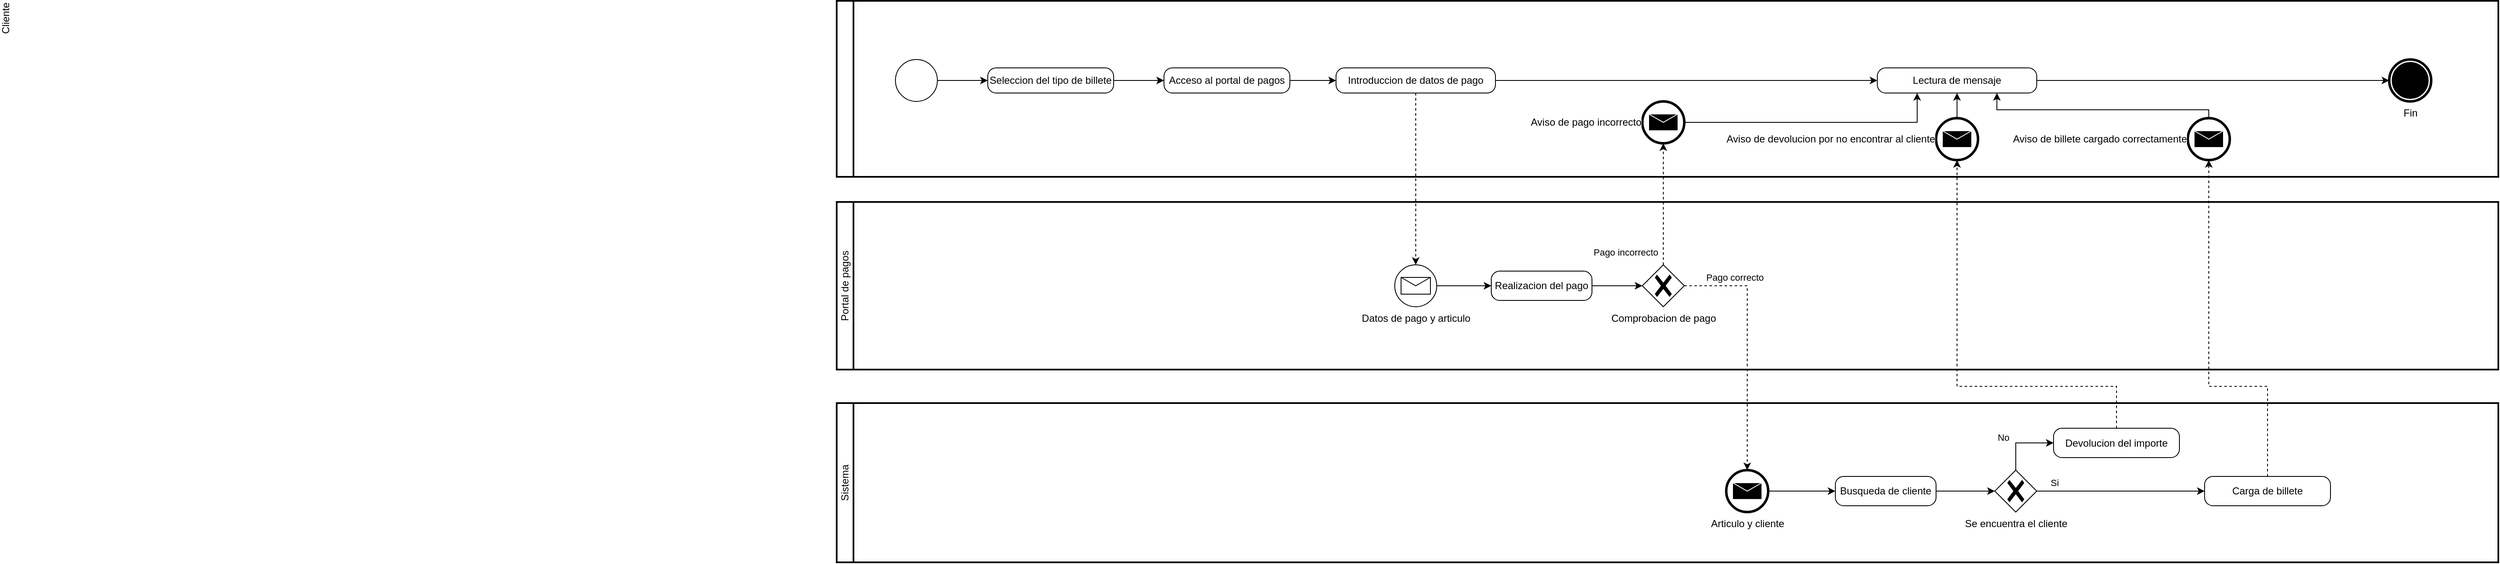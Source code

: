 <mxfile version="20.7.3" type="device"><diagram name="Page-1" id="2a216829-ef6e-dabb-86c1-c78162f3ba2b"><mxGraphModel dx="2163" dy="774" grid="1" gridSize="10" guides="1" tooltips="1" connect="1" arrows="1" fold="1" page="1" pageScale="1" pageWidth="850" pageHeight="1100" background="none" math="0" shadow="0"><root><mxCell id="0"/><mxCell id="1" parent="0"/><mxCell id="zQ9GRsHmNTR1tF8A57wF-2" value="Cliente&lt;br&gt;" style="swimlane;html=1;startSize=20;fontStyle=0;collapsible=0;horizontal=0;swimlaneLine=1;swimlaneFillColor=#ffffff;strokeWidth=2;whiteSpace=wrap;labelPosition=left;verticalLabelPosition=middle;align=right;verticalAlign=middle;" vertex="1" parent="1"><mxGeometry x="170" y="260" width="1980" height="210" as="geometry"/></mxCell><mxCell id="zQ9GRsHmNTR1tF8A57wF-4" style="edgeStyle=orthogonalEdgeStyle;rounded=0;orthogonalLoop=1;jettySize=auto;html=1;" edge="1" parent="zQ9GRsHmNTR1tF8A57wF-2" source="zQ9GRsHmNTR1tF8A57wF-1" target="zQ9GRsHmNTR1tF8A57wF-3"><mxGeometry relative="1" as="geometry"/></mxCell><mxCell id="zQ9GRsHmNTR1tF8A57wF-1" value="" style="points=[[0.145,0.145,0],[0.5,0,0],[0.855,0.145,0],[1,0.5,0],[0.855,0.855,0],[0.5,1,0],[0.145,0.855,0],[0,0.5,0]];shape=mxgraph.bpmn.event;html=1;verticalLabelPosition=bottom;labelBackgroundColor=#ffffff;verticalAlign=top;align=center;perimeter=ellipsePerimeter;outlineConnect=0;aspect=fixed;outline=standard;symbol=general;" vertex="1" parent="zQ9GRsHmNTR1tF8A57wF-2"><mxGeometry x="70" y="70" width="50" height="50" as="geometry"/></mxCell><mxCell id="zQ9GRsHmNTR1tF8A57wF-10" style="edgeStyle=orthogonalEdgeStyle;rounded=0;orthogonalLoop=1;jettySize=auto;html=1;entryX=0;entryY=0.5;entryDx=0;entryDy=0;entryPerimeter=0;" edge="1" parent="zQ9GRsHmNTR1tF8A57wF-2" source="zQ9GRsHmNTR1tF8A57wF-3" target="zQ9GRsHmNTR1tF8A57wF-9"><mxGeometry relative="1" as="geometry"/></mxCell><mxCell id="zQ9GRsHmNTR1tF8A57wF-3" value="Seleccion del tipo de billete" style="points=[[0.25,0,0],[0.5,0,0],[0.75,0,0],[1,0.25,0],[1,0.5,0],[1,0.75,0],[0.75,1,0],[0.5,1,0],[0.25,1,0],[0,0.75,0],[0,0.5,0],[0,0.25,0]];shape=mxgraph.bpmn.task;whiteSpace=wrap;rectStyle=rounded;size=10;html=1;taskMarker=abstract;" vertex="1" parent="zQ9GRsHmNTR1tF8A57wF-2"><mxGeometry x="180" y="80" width="150" height="30" as="geometry"/></mxCell><mxCell id="zQ9GRsHmNTR1tF8A57wF-12" style="edgeStyle=orthogonalEdgeStyle;rounded=0;orthogonalLoop=1;jettySize=auto;html=1;entryX=0;entryY=0.5;entryDx=0;entryDy=0;entryPerimeter=0;" edge="1" parent="zQ9GRsHmNTR1tF8A57wF-2" source="zQ9GRsHmNTR1tF8A57wF-9" target="zQ9GRsHmNTR1tF8A57wF-11"><mxGeometry relative="1" as="geometry"/></mxCell><mxCell id="zQ9GRsHmNTR1tF8A57wF-9" value="Acceso&amp;nbsp;al portal de pagos" style="points=[[0.25,0,0],[0.5,0,0],[0.75,0,0],[1,0.25,0],[1,0.5,0],[1,0.75,0],[0.75,1,0],[0.5,1,0],[0.25,1,0],[0,0.75,0],[0,0.5,0],[0,0.25,0]];shape=mxgraph.bpmn.task;whiteSpace=wrap;rectStyle=rounded;size=10;html=1;taskMarker=abstract;" vertex="1" parent="zQ9GRsHmNTR1tF8A57wF-2"><mxGeometry x="390" y="80" width="150" height="30" as="geometry"/></mxCell><mxCell id="zQ9GRsHmNTR1tF8A57wF-28" style="edgeStyle=orthogonalEdgeStyle;rounded=0;orthogonalLoop=1;jettySize=auto;html=1;entryX=0;entryY=0.5;entryDx=0;entryDy=0;entryPerimeter=0;" edge="1" parent="zQ9GRsHmNTR1tF8A57wF-2" source="zQ9GRsHmNTR1tF8A57wF-11" target="zQ9GRsHmNTR1tF8A57wF-29"><mxGeometry relative="1" as="geometry"/></mxCell><mxCell id="zQ9GRsHmNTR1tF8A57wF-11" value="Introduccion de datos de pago" style="points=[[0.25,0,0],[0.5,0,0],[0.75,0,0],[1,0.25,0],[1,0.5,0],[1,0.75,0],[0.75,1,0],[0.5,1,0],[0.25,1,0],[0,0.75,0],[0,0.5,0],[0,0.25,0]];shape=mxgraph.bpmn.task;whiteSpace=wrap;rectStyle=rounded;size=10;html=1;taskMarker=abstract;" vertex="1" parent="zQ9GRsHmNTR1tF8A57wF-2"><mxGeometry x="595" y="80" width="190" height="30" as="geometry"/></mxCell><mxCell id="zQ9GRsHmNTR1tF8A57wF-27" style="edgeStyle=orthogonalEdgeStyle;rounded=0;orthogonalLoop=1;jettySize=auto;html=1;entryX=0.25;entryY=1;entryDx=0;entryDy=0;entryPerimeter=0;" edge="1" parent="zQ9GRsHmNTR1tF8A57wF-2" source="zQ9GRsHmNTR1tF8A57wF-23" target="zQ9GRsHmNTR1tF8A57wF-29"><mxGeometry relative="1" as="geometry"/></mxCell><mxCell id="zQ9GRsHmNTR1tF8A57wF-23" value="Aviso de pago incorrecto" style="points=[[0.145,0.145,0],[0.5,0,0],[0.855,0.145,0],[1,0.5,0],[0.855,0.855,0],[0.5,1,0],[0.145,0.855,0],[0,0.5,0]];shape=mxgraph.bpmn.event;html=1;verticalLabelPosition=middle;labelBackgroundColor=#ffffff;verticalAlign=middle;align=right;perimeter=ellipsePerimeter;outlineConnect=0;aspect=fixed;outline=end;symbol=message;labelPosition=left;" vertex="1" parent="zQ9GRsHmNTR1tF8A57wF-2"><mxGeometry x="960" y="120" width="50" height="50" as="geometry"/></mxCell><mxCell id="zQ9GRsHmNTR1tF8A57wF-26" value="Fin" style="points=[[0.145,0.145,0],[0.5,0,0],[0.855,0.145,0],[1,0.5,0],[0.855,0.855,0],[0.5,1,0],[0.145,0.855,0],[0,0.5,0]];shape=mxgraph.bpmn.event;html=1;verticalLabelPosition=bottom;labelBackgroundColor=#ffffff;verticalAlign=top;align=center;perimeter=ellipsePerimeter;outlineConnect=0;aspect=fixed;outline=end;symbol=terminate;" vertex="1" parent="zQ9GRsHmNTR1tF8A57wF-2"><mxGeometry x="1850" y="70" width="50" height="50" as="geometry"/></mxCell><mxCell id="zQ9GRsHmNTR1tF8A57wF-30" style="edgeStyle=orthogonalEdgeStyle;rounded=0;orthogonalLoop=1;jettySize=auto;html=1;entryX=0;entryY=0.5;entryDx=0;entryDy=0;entryPerimeter=0;" edge="1" parent="zQ9GRsHmNTR1tF8A57wF-2" source="zQ9GRsHmNTR1tF8A57wF-29" target="zQ9GRsHmNTR1tF8A57wF-26"><mxGeometry relative="1" as="geometry"/></mxCell><mxCell id="zQ9GRsHmNTR1tF8A57wF-29" value="Lectura de mensaje" style="points=[[0.25,0,0],[0.5,0,0],[0.75,0,0],[1,0.25,0],[1,0.5,0],[1,0.75,0],[0.75,1,0],[0.5,1,0],[0.25,1,0],[0,0.75,0],[0,0.5,0],[0,0.25,0]];shape=mxgraph.bpmn.task;whiteSpace=wrap;rectStyle=rounded;size=10;html=1;taskMarker=abstract;" vertex="1" parent="zQ9GRsHmNTR1tF8A57wF-2"><mxGeometry x="1240" y="80" width="190" height="30" as="geometry"/></mxCell><mxCell id="zQ9GRsHmNTR1tF8A57wF-44" style="edgeStyle=orthogonalEdgeStyle;rounded=0;orthogonalLoop=1;jettySize=auto;html=1;entryX=0.5;entryY=1;entryDx=0;entryDy=0;entryPerimeter=0;exitX=0.5;exitY=0;exitDx=0;exitDy=0;exitPerimeter=0;" edge="1" parent="zQ9GRsHmNTR1tF8A57wF-2" source="zQ9GRsHmNTR1tF8A57wF-56" target="zQ9GRsHmNTR1tF8A57wF-29"><mxGeometry relative="1" as="geometry"><mxPoint x="1335" y="140" as="sourcePoint"/></mxGeometry></mxCell><mxCell id="zQ9GRsHmNTR1tF8A57wF-53" style="edgeStyle=orthogonalEdgeStyle;rounded=0;orthogonalLoop=1;jettySize=auto;html=1;entryX=0.75;entryY=1;entryDx=0;entryDy=0;entryPerimeter=0;exitX=0.5;exitY=0;exitDx=0;exitDy=0;exitPerimeter=0;" edge="1" parent="zQ9GRsHmNTR1tF8A57wF-2" source="zQ9GRsHmNTR1tF8A57wF-58" target="zQ9GRsHmNTR1tF8A57wF-29"><mxGeometry relative="1" as="geometry"><mxPoint x="1635" y="140" as="sourcePoint"/><Array as="points"><mxPoint x="1635" y="130"/><mxPoint x="1383" y="130"/></Array></mxGeometry></mxCell><mxCell id="zQ9GRsHmNTR1tF8A57wF-56" value="Aviso de devolucion por no encontrar al cliente&lt;br&gt;" style="points=[[0.145,0.145,0],[0.5,0,0],[0.855,0.145,0],[1,0.5,0],[0.855,0.855,0],[0.5,1,0],[0.145,0.855,0],[0,0.5,0]];shape=mxgraph.bpmn.event;html=1;verticalLabelPosition=middle;labelBackgroundColor=#ffffff;verticalAlign=middle;align=right;perimeter=ellipsePerimeter;outlineConnect=0;aspect=fixed;outline=end;symbol=message;labelPosition=left;" vertex="1" parent="zQ9GRsHmNTR1tF8A57wF-2"><mxGeometry x="1310" y="140" width="50" height="50" as="geometry"/></mxCell><mxCell id="zQ9GRsHmNTR1tF8A57wF-58" value="&lt;span style=&quot;text-align: right;&quot;&gt;Aviso de billete cargado correctamente&lt;/span&gt;" style="points=[[0.145,0.145,0],[0.5,0,0],[0.855,0.145,0],[1,0.5,0],[0.855,0.855,0],[0.5,1,0],[0.145,0.855,0],[0,0.5,0]];shape=mxgraph.bpmn.event;html=1;verticalLabelPosition=middle;labelBackgroundColor=#ffffff;verticalAlign=middle;align=right;perimeter=ellipsePerimeter;outlineConnect=0;aspect=fixed;outline=end;symbol=message;labelPosition=left;" vertex="1" parent="zQ9GRsHmNTR1tF8A57wF-2"><mxGeometry x="1610" y="140" width="50" height="50" as="geometry"/></mxCell><mxCell id="zQ9GRsHmNTR1tF8A57wF-13" value="Portal de pagos" style="swimlane;html=1;startSize=20;fontStyle=0;collapsible=0;horizontal=0;swimlaneLine=1;swimlaneFillColor=#ffffff;strokeWidth=2;whiteSpace=wrap;" vertex="1" parent="1"><mxGeometry x="170" y="500" width="1980" height="200" as="geometry"/></mxCell><mxCell id="zQ9GRsHmNTR1tF8A57wF-33" style="edgeStyle=orthogonalEdgeStyle;rounded=0;orthogonalLoop=1;jettySize=auto;html=1;entryX=0;entryY=0.5;entryDx=0;entryDy=0;entryPerimeter=0;" edge="1" parent="zQ9GRsHmNTR1tF8A57wF-13" source="zQ9GRsHmNTR1tF8A57wF-18" target="zQ9GRsHmNTR1tF8A57wF-31"><mxGeometry relative="1" as="geometry"/></mxCell><mxCell id="zQ9GRsHmNTR1tF8A57wF-18" value="Datos de pago y articulo" style="points=[[0.145,0.145,0],[0.5,0,0],[0.855,0.145,0],[1,0.5,0],[0.855,0.855,0],[0.5,1,0],[0.145,0.855,0],[0,0.5,0]];shape=mxgraph.bpmn.event;html=1;verticalLabelPosition=bottom;labelBackgroundColor=#ffffff;verticalAlign=top;align=center;perimeter=ellipsePerimeter;outlineConnect=0;aspect=fixed;outline=standard;symbol=message;" vertex="1" parent="zQ9GRsHmNTR1tF8A57wF-13"><mxGeometry x="665" y="75" width="50" height="50" as="geometry"/></mxCell><mxCell id="zQ9GRsHmNTR1tF8A57wF-21" value="Comprobacion de pago" style="points=[[0.25,0.25,0],[0.5,0,0],[0.75,0.25,0],[1,0.5,0],[0.75,0.75,0],[0.5,1,0],[0.25,0.75,0],[0,0.5,0]];shape=mxgraph.bpmn.gateway2;html=1;verticalLabelPosition=bottom;labelBackgroundColor=#ffffff;verticalAlign=top;align=center;perimeter=rhombusPerimeter;outlineConnect=0;outline=none;symbol=none;gwType=exclusive;" vertex="1" parent="zQ9GRsHmNTR1tF8A57wF-13"><mxGeometry x="960" y="75" width="50" height="50" as="geometry"/></mxCell><mxCell id="zQ9GRsHmNTR1tF8A57wF-34" style="edgeStyle=orthogonalEdgeStyle;rounded=0;orthogonalLoop=1;jettySize=auto;html=1;" edge="1" parent="zQ9GRsHmNTR1tF8A57wF-13" source="zQ9GRsHmNTR1tF8A57wF-31" target="zQ9GRsHmNTR1tF8A57wF-21"><mxGeometry relative="1" as="geometry"/></mxCell><mxCell id="zQ9GRsHmNTR1tF8A57wF-31" value="Realizacion del pago" style="points=[[0.25,0,0],[0.5,0,0],[0.75,0,0],[1,0.25,0],[1,0.5,0],[1,0.75,0],[0.75,1,0],[0.5,1,0],[0.25,1,0],[0,0.75,0],[0,0.5,0],[0,0.25,0]];shape=mxgraph.bpmn.task;whiteSpace=wrap;rectStyle=rounded;size=10;html=1;taskMarker=abstract;" vertex="1" parent="zQ9GRsHmNTR1tF8A57wF-13"><mxGeometry x="780" y="82.5" width="120" height="35" as="geometry"/></mxCell><mxCell id="zQ9GRsHmNTR1tF8A57wF-19" style="edgeStyle=orthogonalEdgeStyle;rounded=0;orthogonalLoop=1;jettySize=auto;html=1;entryX=0.5;entryY=0;entryDx=0;entryDy=0;entryPerimeter=0;dashed=1;" edge="1" parent="1" source="zQ9GRsHmNTR1tF8A57wF-11" target="zQ9GRsHmNTR1tF8A57wF-18"><mxGeometry relative="1" as="geometry"/></mxCell><mxCell id="zQ9GRsHmNTR1tF8A57wF-24" value="Pago incorrecto" style="edgeStyle=orthogonalEdgeStyle;rounded=0;orthogonalLoop=1;jettySize=auto;html=1;entryX=0.5;entryY=1;entryDx=0;entryDy=0;entryPerimeter=0;exitX=0.5;exitY=0;exitDx=0;exitDy=0;exitPerimeter=0;dashed=1;" edge="1" parent="1" source="zQ9GRsHmNTR1tF8A57wF-21" target="zQ9GRsHmNTR1tF8A57wF-23"><mxGeometry x="-0.793" y="45" relative="1" as="geometry"><Array as="points"><mxPoint x="1155" y="510"/><mxPoint x="1155" y="510"/></Array><mxPoint as="offset"/></mxGeometry></mxCell><mxCell id="zQ9GRsHmNTR1tF8A57wF-35" value="Sistema" style="swimlane;html=1;startSize=20;fontStyle=0;collapsible=0;horizontal=0;swimlaneLine=1;swimlaneFillColor=#ffffff;strokeWidth=2;whiteSpace=wrap;" vertex="1" parent="1"><mxGeometry x="170" y="740" width="1980" height="190" as="geometry"/></mxCell><mxCell id="zQ9GRsHmNTR1tF8A57wF-40" style="edgeStyle=orthogonalEdgeStyle;rounded=0;orthogonalLoop=1;jettySize=auto;html=1;entryX=0;entryY=0.5;entryDx=0;entryDy=0;entryPerimeter=0;" edge="1" parent="zQ9GRsHmNTR1tF8A57wF-35" source="zQ9GRsHmNTR1tF8A57wF-36" target="zQ9GRsHmNTR1tF8A57wF-39"><mxGeometry relative="1" as="geometry"/></mxCell><mxCell id="zQ9GRsHmNTR1tF8A57wF-36" value="Articulo y cliente" style="points=[[0.145,0.145,0],[0.5,0,0],[0.855,0.145,0],[1,0.5,0],[0.855,0.855,0],[0.5,1,0],[0.145,0.855,0],[0,0.5,0]];shape=mxgraph.bpmn.event;html=1;verticalLabelPosition=bottom;labelBackgroundColor=#ffffff;verticalAlign=top;align=center;perimeter=ellipsePerimeter;outlineConnect=0;aspect=fixed;outline=end;symbol=message;" vertex="1" parent="zQ9GRsHmNTR1tF8A57wF-35"><mxGeometry x="1060" y="80" width="50" height="50" as="geometry"/></mxCell><mxCell id="zQ9GRsHmNTR1tF8A57wF-42" style="edgeStyle=orthogonalEdgeStyle;rounded=0;orthogonalLoop=1;jettySize=auto;html=1;entryX=0;entryY=0.5;entryDx=0;entryDy=0;entryPerimeter=0;" edge="1" parent="zQ9GRsHmNTR1tF8A57wF-35" source="zQ9GRsHmNTR1tF8A57wF-39" target="zQ9GRsHmNTR1tF8A57wF-41"><mxGeometry relative="1" as="geometry"/></mxCell><mxCell id="zQ9GRsHmNTR1tF8A57wF-39" value="Busqueda de cliente" style="points=[[0.25,0,0],[0.5,0,0],[0.75,0,0],[1,0.25,0],[1,0.5,0],[1,0.75,0],[0.75,1,0],[0.5,1,0],[0.25,1,0],[0,0.75,0],[0,0.5,0],[0,0.25,0]];shape=mxgraph.bpmn.task;whiteSpace=wrap;rectStyle=rounded;size=10;html=1;taskMarker=abstract;" vertex="1" parent="zQ9GRsHmNTR1tF8A57wF-35"><mxGeometry x="1190" y="87.5" width="120" height="35" as="geometry"/></mxCell><mxCell id="zQ9GRsHmNTR1tF8A57wF-54" style="edgeStyle=orthogonalEdgeStyle;rounded=0;orthogonalLoop=1;jettySize=auto;html=1;entryX=0;entryY=0.5;entryDx=0;entryDy=0;entryPerimeter=0;" edge="1" parent="zQ9GRsHmNTR1tF8A57wF-35" source="zQ9GRsHmNTR1tF8A57wF-41" target="zQ9GRsHmNTR1tF8A57wF-50"><mxGeometry relative="1" as="geometry"/></mxCell><mxCell id="zQ9GRsHmNTR1tF8A57wF-55" value="Si" style="edgeLabel;html=1;align=center;verticalAlign=middle;resizable=0;points=[];" vertex="1" connectable="0" parent="zQ9GRsHmNTR1tF8A57wF-54"><mxGeometry x="-0.795" relative="1" as="geometry"><mxPoint y="-10" as="offset"/></mxGeometry></mxCell><mxCell id="zQ9GRsHmNTR1tF8A57wF-41" value="Se encuentra el cliente" style="points=[[0.25,0.25,0],[0.5,0,0],[0.75,0.25,0],[1,0.5,0],[0.75,0.75,0],[0.5,1,0],[0.25,0.75,0],[0,0.5,0]];shape=mxgraph.bpmn.gateway2;html=1;verticalLabelPosition=bottom;labelBackgroundColor=#ffffff;verticalAlign=top;align=center;perimeter=rhombusPerimeter;outlineConnect=0;outline=none;symbol=none;gwType=exclusive;" vertex="1" parent="zQ9GRsHmNTR1tF8A57wF-35"><mxGeometry x="1380" y="80" width="50" height="50" as="geometry"/></mxCell><mxCell id="zQ9GRsHmNTR1tF8A57wF-46" value="Devolucion del importe" style="points=[[0.25,0,0],[0.5,0,0],[0.75,0,0],[1,0.25,0],[1,0.5,0],[1,0.75,0],[0.75,1,0],[0.5,1,0],[0.25,1,0],[0,0.75,0],[0,0.5,0],[0,0.25,0]];shape=mxgraph.bpmn.task;whiteSpace=wrap;rectStyle=rounded;size=10;html=1;taskMarker=abstract;" vertex="1" parent="zQ9GRsHmNTR1tF8A57wF-35"><mxGeometry x="1450" y="30" width="150" height="35" as="geometry"/></mxCell><mxCell id="zQ9GRsHmNTR1tF8A57wF-47" style="edgeStyle=orthogonalEdgeStyle;rounded=0;orthogonalLoop=1;jettySize=auto;html=1;entryX=0;entryY=0.5;entryDx=0;entryDy=0;entryPerimeter=0;" edge="1" parent="zQ9GRsHmNTR1tF8A57wF-35" source="zQ9GRsHmNTR1tF8A57wF-41" target="zQ9GRsHmNTR1tF8A57wF-46"><mxGeometry relative="1" as="geometry"><Array as="points"><mxPoint x="1405" y="48"/></Array></mxGeometry></mxCell><mxCell id="zQ9GRsHmNTR1tF8A57wF-49" value="No" style="edgeLabel;html=1;align=center;verticalAlign=middle;resizable=0;points=[];" vertex="1" connectable="0" parent="zQ9GRsHmNTR1tF8A57wF-47"><mxGeometry x="-0.222" relative="1" as="geometry"><mxPoint x="-15" y="-9" as="offset"/></mxGeometry></mxCell><mxCell id="zQ9GRsHmNTR1tF8A57wF-50" value="Carga de billete" style="points=[[0.25,0,0],[0.5,0,0],[0.75,0,0],[1,0.25,0],[1,0.5,0],[1,0.75,0],[0.75,1,0],[0.5,1,0],[0.25,1,0],[0,0.75,0],[0,0.5,0],[0,0.25,0]];shape=mxgraph.bpmn.task;whiteSpace=wrap;rectStyle=rounded;size=10;html=1;taskMarker=abstract;" vertex="1" parent="zQ9GRsHmNTR1tF8A57wF-35"><mxGeometry x="1630" y="87.5" width="150" height="35" as="geometry"/></mxCell><mxCell id="zQ9GRsHmNTR1tF8A57wF-37" style="edgeStyle=orthogonalEdgeStyle;rounded=0;orthogonalLoop=1;jettySize=auto;html=1;entryX=0.5;entryY=0;entryDx=0;entryDy=0;entryPerimeter=0;dashed=1;" edge="1" parent="1" source="zQ9GRsHmNTR1tF8A57wF-21" target="zQ9GRsHmNTR1tF8A57wF-36"><mxGeometry relative="1" as="geometry"/></mxCell><mxCell id="zQ9GRsHmNTR1tF8A57wF-38" value="Pago correcto" style="edgeLabel;html=1;align=center;verticalAlign=middle;resizable=0;points=[];" vertex="1" connectable="0" parent="zQ9GRsHmNTR1tF8A57wF-37"><mxGeometry x="-0.575" y="-3" relative="1" as="geometry"><mxPoint x="-3" y="-13" as="offset"/></mxGeometry></mxCell><mxCell id="zQ9GRsHmNTR1tF8A57wF-48" style="edgeStyle=orthogonalEdgeStyle;rounded=0;orthogonalLoop=1;jettySize=auto;html=1;entryX=0.5;entryY=1;entryDx=0;entryDy=0;entryPerimeter=0;dashed=1;" edge="1" parent="1" source="zQ9GRsHmNTR1tF8A57wF-46" target="zQ9GRsHmNTR1tF8A57wF-56"><mxGeometry relative="1" as="geometry"><mxPoint x="1505" y="450" as="targetPoint"/><Array as="points"><mxPoint x="1695" y="720"/><mxPoint x="1505" y="720"/><mxPoint x="1505" y="460"/></Array></mxGeometry></mxCell><mxCell id="zQ9GRsHmNTR1tF8A57wF-52" style="edgeStyle=orthogonalEdgeStyle;rounded=0;orthogonalLoop=1;jettySize=auto;html=1;entryX=0.5;entryY=1;entryDx=0;entryDy=0;entryPerimeter=0;dashed=1;" edge="1" parent="1" source="zQ9GRsHmNTR1tF8A57wF-50" target="zQ9GRsHmNTR1tF8A57wF-58"><mxGeometry relative="1" as="geometry"><mxPoint x="1805" y="450" as="targetPoint"/><Array as="points"><mxPoint x="1875" y="720"/><mxPoint x="1805" y="720"/></Array></mxGeometry></mxCell></root></mxGraphModel></diagram></mxfile>